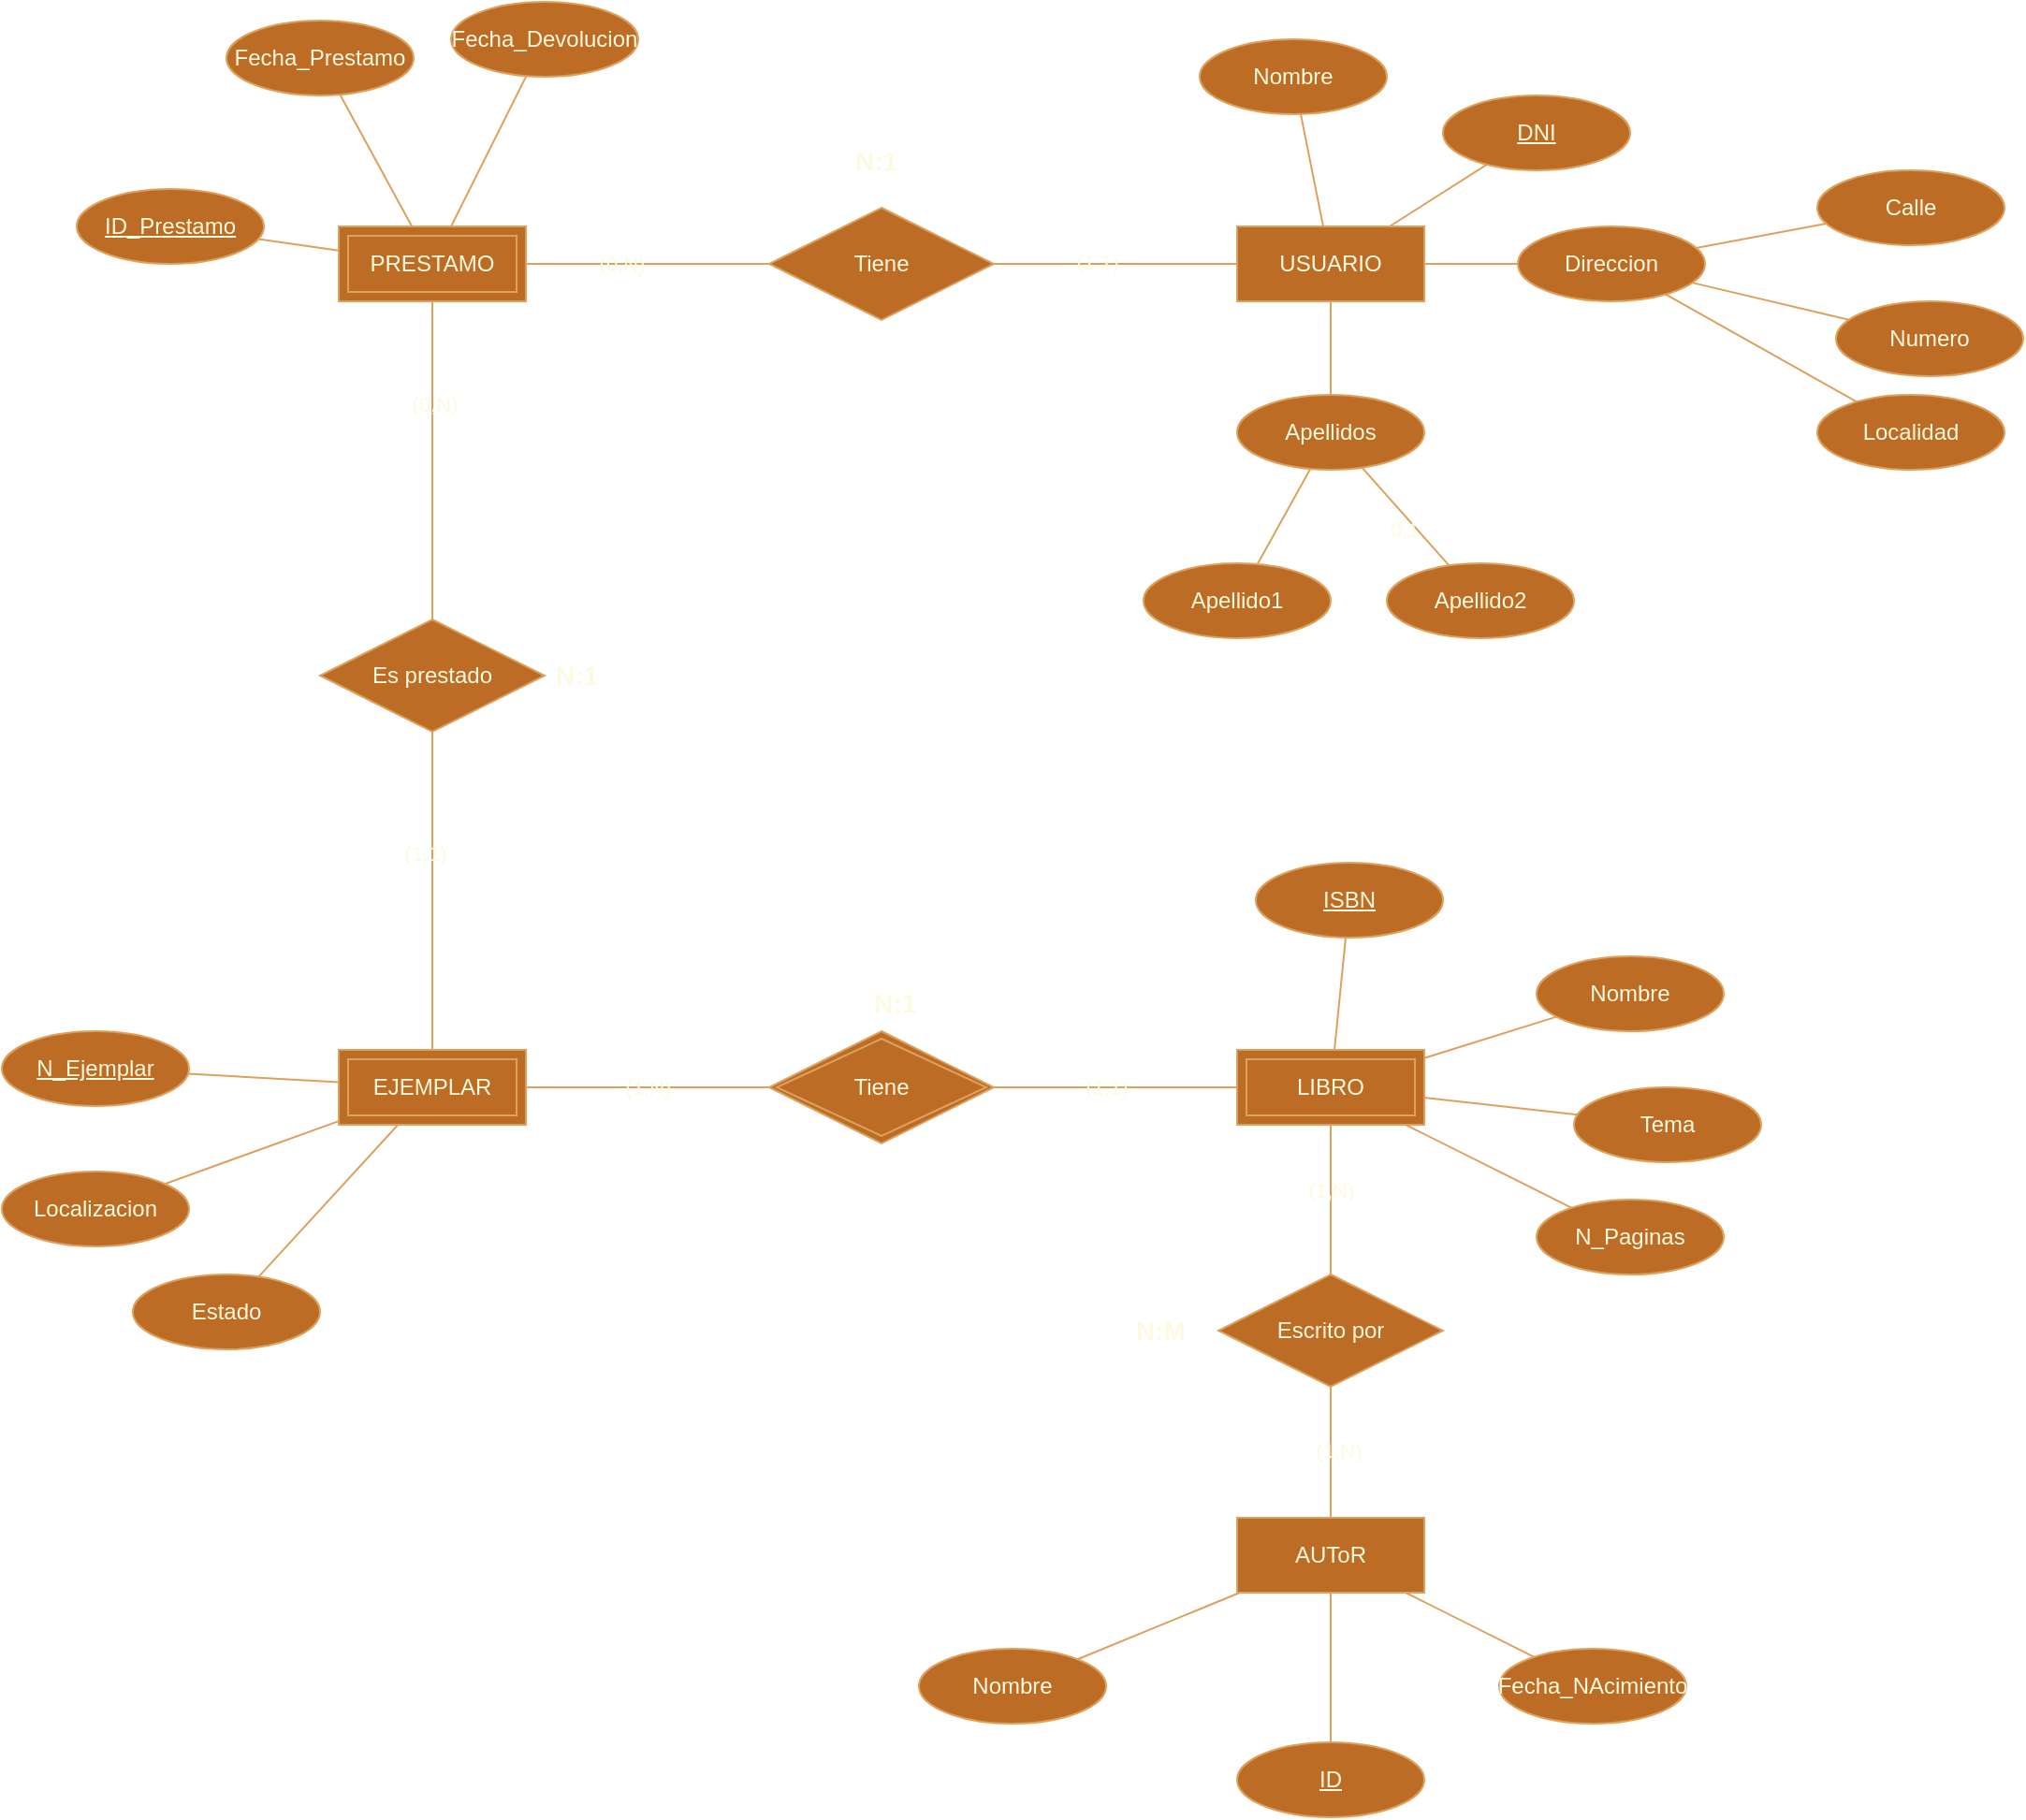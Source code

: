 <mxfile version="22.0.3" type="device">
  <diagram name="Página-1" id="vZMzywocrYJIDQ0ME9SF">
    <mxGraphModel dx="2261" dy="2013" grid="1" gridSize="10" guides="1" tooltips="1" connect="1" arrows="1" fold="1" page="1" pageScale="1" pageWidth="827" pageHeight="1169" math="0" shadow="0">
      <root>
        <mxCell id="0" />
        <mxCell id="1" parent="0" />
        <mxCell id="sW_4IXktvVTlT9xKJDiE-50" style="rounded=0;orthogonalLoop=1;jettySize=auto;html=1;endArrow=none;endFill=0;labelBackgroundColor=none;strokeColor=#DDA15E;fontColor=default;" edge="1" parent="1" source="sW_4IXktvVTlT9xKJDiE-1" target="sW_4IXktvVTlT9xKJDiE-12">
          <mxGeometry relative="1" as="geometry" />
        </mxCell>
        <mxCell id="sW_4IXktvVTlT9xKJDiE-51" style="rounded=0;orthogonalLoop=1;jettySize=auto;html=1;endArrow=none;endFill=0;labelBackgroundColor=none;strokeColor=#DDA15E;fontColor=default;" edge="1" parent="1" source="sW_4IXktvVTlT9xKJDiE-1" target="sW_4IXktvVTlT9xKJDiE-10">
          <mxGeometry relative="1" as="geometry" />
        </mxCell>
        <mxCell id="sW_4IXktvVTlT9xKJDiE-52" style="rounded=0;orthogonalLoop=1;jettySize=auto;html=1;endArrow=none;endFill=0;labelBackgroundColor=none;strokeColor=#DDA15E;fontColor=default;" edge="1" parent="1" source="sW_4IXktvVTlT9xKJDiE-1" target="sW_4IXktvVTlT9xKJDiE-11">
          <mxGeometry relative="1" as="geometry" />
        </mxCell>
        <mxCell id="sW_4IXktvVTlT9xKJDiE-53" style="edgeStyle=orthogonalEdgeStyle;rounded=0;orthogonalLoop=1;jettySize=auto;html=1;endArrow=none;endFill=0;labelBackgroundColor=none;strokeColor=#DDA15E;fontColor=default;" edge="1" parent="1" source="sW_4IXktvVTlT9xKJDiE-1" target="sW_4IXktvVTlT9xKJDiE-6">
          <mxGeometry relative="1" as="geometry" />
        </mxCell>
        <mxCell id="sW_4IXktvVTlT9xKJDiE-66" value="(0,N)" style="edgeLabel;html=1;align=center;verticalAlign=middle;resizable=0;points=[];labelBackgroundColor=none;fontColor=#FEFAE0;" vertex="1" connectable="0" parent="sW_4IXktvVTlT9xKJDiE-53">
          <mxGeometry x="-0.215" relative="1" as="geometry">
            <mxPoint as="offset" />
          </mxGeometry>
        </mxCell>
        <mxCell id="sW_4IXktvVTlT9xKJDiE-1" value="PRESTAMO" style="shape=ext;margin=3;double=1;whiteSpace=wrap;html=1;align=center;labelBackgroundColor=none;fillColor=#BC6C25;strokeColor=#DDA15E;fontColor=#FEFAE0;" vertex="1" parent="1">
          <mxGeometry x="80" y="80" width="100" height="40" as="geometry" />
        </mxCell>
        <mxCell id="sW_4IXktvVTlT9xKJDiE-45" style="rounded=0;orthogonalLoop=1;jettySize=auto;html=1;endArrow=none;endFill=0;labelBackgroundColor=none;strokeColor=#DDA15E;fontColor=default;" edge="1" parent="1" source="sW_4IXktvVTlT9xKJDiE-2" target="sW_4IXktvVTlT9xKJDiE-22">
          <mxGeometry relative="1" as="geometry" />
        </mxCell>
        <mxCell id="sW_4IXktvVTlT9xKJDiE-46" style="rounded=0;orthogonalLoop=1;jettySize=auto;html=1;endArrow=none;endFill=0;labelBackgroundColor=none;strokeColor=#DDA15E;fontColor=default;" edge="1" parent="1" source="sW_4IXktvVTlT9xKJDiE-2" target="sW_4IXktvVTlT9xKJDiE-23">
          <mxGeometry relative="1" as="geometry" />
        </mxCell>
        <mxCell id="sW_4IXktvVTlT9xKJDiE-47" style="rounded=0;orthogonalLoop=1;jettySize=auto;html=1;endArrow=none;endFill=0;labelBackgroundColor=none;strokeColor=#DDA15E;fontColor=default;" edge="1" parent="1" source="sW_4IXktvVTlT9xKJDiE-2" target="sW_4IXktvVTlT9xKJDiE-25">
          <mxGeometry relative="1" as="geometry" />
        </mxCell>
        <mxCell id="sW_4IXktvVTlT9xKJDiE-48" style="edgeStyle=orthogonalEdgeStyle;rounded=0;orthogonalLoop=1;jettySize=auto;html=1;endArrow=none;endFill=0;labelBackgroundColor=none;strokeColor=#DDA15E;fontColor=default;" edge="1" parent="1" source="sW_4IXktvVTlT9xKJDiE-2" target="sW_4IXktvVTlT9xKJDiE-7">
          <mxGeometry relative="1" as="geometry" />
        </mxCell>
        <mxCell id="sW_4IXktvVTlT9xKJDiE-68" value="(1,1)" style="edgeLabel;html=1;align=center;verticalAlign=middle;resizable=0;points=[];labelBackgroundColor=none;fontColor=#FEFAE0;" vertex="1" connectable="0" parent="sW_4IXktvVTlT9xKJDiE-48">
          <mxGeometry x="0.235" y="4" relative="1" as="geometry">
            <mxPoint as="offset" />
          </mxGeometry>
        </mxCell>
        <mxCell id="sW_4IXktvVTlT9xKJDiE-2" value="EJEMPLAR" style="shape=ext;margin=3;double=1;whiteSpace=wrap;html=1;align=center;labelBackgroundColor=none;fillColor=#BC6C25;strokeColor=#DDA15E;fontColor=#FEFAE0;" vertex="1" parent="1">
          <mxGeometry x="80" y="520" width="100" height="40" as="geometry" />
        </mxCell>
        <mxCell id="sW_4IXktvVTlT9xKJDiE-43" style="edgeStyle=orthogonalEdgeStyle;rounded=0;orthogonalLoop=1;jettySize=auto;html=1;endArrow=none;endFill=0;labelBackgroundColor=none;strokeColor=#DDA15E;fontColor=default;" edge="1" parent="1" source="sW_4IXktvVTlT9xKJDiE-3" target="sW_4IXktvVTlT9xKJDiE-9">
          <mxGeometry relative="1" as="geometry" />
        </mxCell>
        <mxCell id="sW_4IXktvVTlT9xKJDiE-70" value="(1,1)" style="edgeLabel;html=1;align=center;verticalAlign=middle;resizable=0;points=[];labelBackgroundColor=none;fontColor=#FEFAE0;" vertex="1" connectable="0" parent="sW_4IXktvVTlT9xKJDiE-43">
          <mxGeometry x="0.077" relative="1" as="geometry">
            <mxPoint as="offset" />
          </mxGeometry>
        </mxCell>
        <mxCell id="sW_4IXktvVTlT9xKJDiE-3" value="LIBRO" style="shape=ext;margin=3;double=1;whiteSpace=wrap;html=1;align=center;labelBackgroundColor=none;fillColor=#BC6C25;strokeColor=#DDA15E;fontColor=#FEFAE0;" vertex="1" parent="1">
          <mxGeometry x="560" y="520" width="100" height="40" as="geometry" />
        </mxCell>
        <mxCell id="sW_4IXktvVTlT9xKJDiE-55" style="rounded=0;orthogonalLoop=1;jettySize=auto;html=1;endArrow=none;endFill=0;labelBackgroundColor=none;strokeColor=#DDA15E;fontColor=default;" edge="1" parent="1" source="sW_4IXktvVTlT9xKJDiE-4" target="sW_4IXktvVTlT9xKJDiE-13">
          <mxGeometry relative="1" as="geometry" />
        </mxCell>
        <mxCell id="sW_4IXktvVTlT9xKJDiE-56" style="rounded=0;orthogonalLoop=1;jettySize=auto;html=1;endArrow=none;endFill=0;labelBackgroundColor=none;strokeColor=#DDA15E;fontColor=default;" edge="1" parent="1" source="sW_4IXktvVTlT9xKJDiE-4" target="sW_4IXktvVTlT9xKJDiE-14">
          <mxGeometry relative="1" as="geometry" />
        </mxCell>
        <mxCell id="sW_4IXktvVTlT9xKJDiE-57" style="edgeStyle=orthogonalEdgeStyle;rounded=0;orthogonalLoop=1;jettySize=auto;html=1;endArrow=none;endFill=0;labelBackgroundColor=none;strokeColor=#DDA15E;fontColor=default;" edge="1" parent="1" source="sW_4IXktvVTlT9xKJDiE-4" target="sW_4IXktvVTlT9xKJDiE-15">
          <mxGeometry relative="1" as="geometry" />
        </mxCell>
        <mxCell id="sW_4IXktvVTlT9xKJDiE-61" style="rounded=0;orthogonalLoop=1;jettySize=auto;html=1;endArrow=none;endFill=0;labelBackgroundColor=none;strokeColor=#DDA15E;fontColor=default;" edge="1" parent="1" source="sW_4IXktvVTlT9xKJDiE-4" target="sW_4IXktvVTlT9xKJDiE-19">
          <mxGeometry relative="1" as="geometry" />
        </mxCell>
        <mxCell id="sW_4IXktvVTlT9xKJDiE-4" value="USUARIO" style="whiteSpace=wrap;html=1;align=center;labelBackgroundColor=none;fillColor=#BC6C25;strokeColor=#DDA15E;fontColor=#FEFAE0;" vertex="1" parent="1">
          <mxGeometry x="560" y="80" width="100" height="40" as="geometry" />
        </mxCell>
        <mxCell id="sW_4IXktvVTlT9xKJDiE-5" value="AUToR" style="whiteSpace=wrap;html=1;align=center;labelBackgroundColor=none;fillColor=#BC6C25;strokeColor=#DDA15E;fontColor=#FEFAE0;" vertex="1" parent="1">
          <mxGeometry x="560" y="770" width="100" height="40" as="geometry" />
        </mxCell>
        <mxCell id="sW_4IXktvVTlT9xKJDiE-54" style="edgeStyle=orthogonalEdgeStyle;rounded=0;orthogonalLoop=1;jettySize=auto;html=1;endArrow=none;endFill=0;labelBackgroundColor=none;strokeColor=#DDA15E;fontColor=default;" edge="1" parent="1" source="sW_4IXktvVTlT9xKJDiE-6" target="sW_4IXktvVTlT9xKJDiE-4">
          <mxGeometry relative="1" as="geometry" />
        </mxCell>
        <mxCell id="sW_4IXktvVTlT9xKJDiE-65" value="(1,1)" style="edgeLabel;html=1;align=center;verticalAlign=middle;resizable=0;points=[];labelBackgroundColor=none;fontColor=#FEFAE0;" vertex="1" connectable="0" parent="sW_4IXktvVTlT9xKJDiE-54">
          <mxGeometry x="-0.154" y="1" relative="1" as="geometry">
            <mxPoint as="offset" />
          </mxGeometry>
        </mxCell>
        <mxCell id="sW_4IXktvVTlT9xKJDiE-6" value="Tiene" style="shape=rhombus;perimeter=rhombusPerimeter;whiteSpace=wrap;html=1;align=center;labelBackgroundColor=none;fillColor=#BC6C25;strokeColor=#DDA15E;fontColor=#FEFAE0;" vertex="1" parent="1">
          <mxGeometry x="310" y="70" width="120" height="60" as="geometry" />
        </mxCell>
        <mxCell id="sW_4IXktvVTlT9xKJDiE-49" style="edgeStyle=orthogonalEdgeStyle;rounded=0;orthogonalLoop=1;jettySize=auto;html=1;endArrow=none;endFill=0;labelBackgroundColor=none;strokeColor=#DDA15E;fontColor=default;" edge="1" parent="1" source="sW_4IXktvVTlT9xKJDiE-7" target="sW_4IXktvVTlT9xKJDiE-1">
          <mxGeometry relative="1" as="geometry" />
        </mxCell>
        <mxCell id="sW_4IXktvVTlT9xKJDiE-67" value="(0,N)" style="edgeLabel;html=1;align=center;verticalAlign=middle;resizable=0;points=[];labelBackgroundColor=none;fontColor=#FEFAE0;" vertex="1" connectable="0" parent="sW_4IXktvVTlT9xKJDiE-49">
          <mxGeometry x="0.353" y="-1" relative="1" as="geometry">
            <mxPoint as="offset" />
          </mxGeometry>
        </mxCell>
        <mxCell id="sW_4IXktvVTlT9xKJDiE-7" value="Es prestado" style="shape=rhombus;perimeter=rhombusPerimeter;whiteSpace=wrap;html=1;align=center;labelBackgroundColor=none;fillColor=#BC6C25;strokeColor=#DDA15E;fontColor=#FEFAE0;" vertex="1" parent="1">
          <mxGeometry x="70" y="290" width="120" height="60" as="geometry" />
        </mxCell>
        <mxCell id="sW_4IXktvVTlT9xKJDiE-8" value="Escrito por" style="shape=rhombus;perimeter=rhombusPerimeter;whiteSpace=wrap;html=1;align=center;labelBackgroundColor=none;fillColor=#BC6C25;strokeColor=#DDA15E;fontColor=#FEFAE0;" vertex="1" parent="1">
          <mxGeometry x="550" y="640" width="120" height="60" as="geometry" />
        </mxCell>
        <mxCell id="sW_4IXktvVTlT9xKJDiE-44" style="edgeStyle=orthogonalEdgeStyle;rounded=0;orthogonalLoop=1;jettySize=auto;html=1;endArrow=none;endFill=0;labelBackgroundColor=none;strokeColor=#DDA15E;fontColor=default;" edge="1" parent="1" source="sW_4IXktvVTlT9xKJDiE-9" target="sW_4IXktvVTlT9xKJDiE-2">
          <mxGeometry relative="1" as="geometry" />
        </mxCell>
        <mxCell id="sW_4IXktvVTlT9xKJDiE-69" value="(1,N)" style="edgeLabel;html=1;align=center;verticalAlign=middle;resizable=0;points=[];labelBackgroundColor=none;fontColor=#FEFAE0;" vertex="1" connectable="0" parent="sW_4IXktvVTlT9xKJDiE-44">
          <mxGeometry relative="1" as="geometry">
            <mxPoint as="offset" />
          </mxGeometry>
        </mxCell>
        <mxCell id="sW_4IXktvVTlT9xKJDiE-9" value="Tiene" style="shape=rhombus;double=1;perimeter=rhombusPerimeter;whiteSpace=wrap;html=1;align=center;labelBackgroundColor=none;fillColor=#BC6C25;strokeColor=#DDA15E;fontColor=#FEFAE0;" vertex="1" parent="1">
          <mxGeometry x="310" y="510" width="120" height="60" as="geometry" />
        </mxCell>
        <mxCell id="sW_4IXktvVTlT9xKJDiE-10" value="Fecha_Prestamo" style="ellipse;whiteSpace=wrap;html=1;align=center;labelBackgroundColor=none;fillColor=#BC6C25;strokeColor=#DDA15E;fontColor=#FEFAE0;" vertex="1" parent="1">
          <mxGeometry x="20" y="-30" width="100" height="40" as="geometry" />
        </mxCell>
        <mxCell id="sW_4IXktvVTlT9xKJDiE-11" value="Fecha_Devolucion" style="ellipse;whiteSpace=wrap;html=1;align=center;labelBackgroundColor=none;fillColor=#BC6C25;strokeColor=#DDA15E;fontColor=#FEFAE0;" vertex="1" parent="1">
          <mxGeometry x="140" y="-40" width="100" height="40" as="geometry" />
        </mxCell>
        <mxCell id="sW_4IXktvVTlT9xKJDiE-12" value="ID_Prestamo" style="ellipse;whiteSpace=wrap;html=1;align=center;fontStyle=4;labelBackgroundColor=none;fillColor=#BC6C25;strokeColor=#DDA15E;fontColor=#FEFAE0;" vertex="1" parent="1">
          <mxGeometry x="-60" y="60" width="100" height="40" as="geometry" />
        </mxCell>
        <mxCell id="sW_4IXktvVTlT9xKJDiE-13" value="Nombre" style="ellipse;whiteSpace=wrap;html=1;align=center;labelBackgroundColor=none;fillColor=#BC6C25;strokeColor=#DDA15E;fontColor=#FEFAE0;" vertex="1" parent="1">
          <mxGeometry x="540" y="-20" width="100" height="40" as="geometry" />
        </mxCell>
        <mxCell id="sW_4IXktvVTlT9xKJDiE-14" value="DNI" style="ellipse;whiteSpace=wrap;html=1;align=center;fontStyle=4;labelBackgroundColor=none;fillColor=#BC6C25;strokeColor=#DDA15E;fontColor=#FEFAE0;" vertex="1" parent="1">
          <mxGeometry x="670" y="10" width="100" height="40" as="geometry" />
        </mxCell>
        <mxCell id="sW_4IXktvVTlT9xKJDiE-58" style="rounded=0;orthogonalLoop=1;jettySize=auto;html=1;endArrow=none;endFill=0;labelBackgroundColor=none;strokeColor=#DDA15E;fontColor=default;" edge="1" parent="1" source="sW_4IXktvVTlT9xKJDiE-15" target="sW_4IXktvVTlT9xKJDiE-16">
          <mxGeometry relative="1" as="geometry" />
        </mxCell>
        <mxCell id="sW_4IXktvVTlT9xKJDiE-59" style="rounded=0;orthogonalLoop=1;jettySize=auto;html=1;endArrow=none;endFill=0;labelBackgroundColor=none;strokeColor=#DDA15E;fontColor=default;" edge="1" parent="1" source="sW_4IXktvVTlT9xKJDiE-15" target="sW_4IXktvVTlT9xKJDiE-17">
          <mxGeometry relative="1" as="geometry" />
        </mxCell>
        <mxCell id="sW_4IXktvVTlT9xKJDiE-60" style="rounded=0;orthogonalLoop=1;jettySize=auto;html=1;endArrow=none;endFill=0;labelBackgroundColor=none;strokeColor=#DDA15E;fontColor=default;" edge="1" parent="1" source="sW_4IXktvVTlT9xKJDiE-15" target="sW_4IXktvVTlT9xKJDiE-18">
          <mxGeometry relative="1" as="geometry" />
        </mxCell>
        <mxCell id="sW_4IXktvVTlT9xKJDiE-15" value="Direccion" style="ellipse;whiteSpace=wrap;html=1;align=center;labelBackgroundColor=none;fillColor=#BC6C25;strokeColor=#DDA15E;fontColor=#FEFAE0;" vertex="1" parent="1">
          <mxGeometry x="710" y="80" width="100" height="40" as="geometry" />
        </mxCell>
        <mxCell id="sW_4IXktvVTlT9xKJDiE-16" value="Calle" style="ellipse;whiteSpace=wrap;html=1;align=center;labelBackgroundColor=none;fillColor=#BC6C25;strokeColor=#DDA15E;fontColor=#FEFAE0;" vertex="1" parent="1">
          <mxGeometry x="870" y="50" width="100" height="40" as="geometry" />
        </mxCell>
        <mxCell id="sW_4IXktvVTlT9xKJDiE-17" value="Numero" style="ellipse;whiteSpace=wrap;html=1;align=center;labelBackgroundColor=none;fillColor=#BC6C25;strokeColor=#DDA15E;fontColor=#FEFAE0;" vertex="1" parent="1">
          <mxGeometry x="880" y="120" width="100" height="40" as="geometry" />
        </mxCell>
        <mxCell id="sW_4IXktvVTlT9xKJDiE-18" value="Localidad" style="ellipse;whiteSpace=wrap;html=1;align=center;labelBackgroundColor=none;fillColor=#BC6C25;strokeColor=#DDA15E;fontColor=#FEFAE0;" vertex="1" parent="1">
          <mxGeometry x="870" y="170" width="100" height="40" as="geometry" />
        </mxCell>
        <mxCell id="sW_4IXktvVTlT9xKJDiE-62" style="rounded=0;orthogonalLoop=1;jettySize=auto;html=1;endArrow=none;endFill=0;labelBackgroundColor=none;strokeColor=#DDA15E;fontColor=default;" edge="1" parent="1" source="sW_4IXktvVTlT9xKJDiE-19" target="sW_4IXktvVTlT9xKJDiE-20">
          <mxGeometry relative="1" as="geometry" />
        </mxCell>
        <mxCell id="sW_4IXktvVTlT9xKJDiE-63" style="rounded=0;orthogonalLoop=1;jettySize=auto;html=1;endArrow=none;endFill=0;labelBackgroundColor=none;strokeColor=#DDA15E;fontColor=default;" edge="1" parent="1" source="sW_4IXktvVTlT9xKJDiE-19" target="sW_4IXktvVTlT9xKJDiE-21">
          <mxGeometry relative="1" as="geometry" />
        </mxCell>
        <mxCell id="sW_4IXktvVTlT9xKJDiE-64" value="0,1" style="edgeLabel;html=1;align=center;verticalAlign=middle;resizable=0;points=[];labelBackgroundColor=none;fontColor=#FEFAE0;" vertex="1" connectable="0" parent="sW_4IXktvVTlT9xKJDiE-63">
          <mxGeometry x="0.109" y="-5" relative="1" as="geometry">
            <mxPoint as="offset" />
          </mxGeometry>
        </mxCell>
        <mxCell id="sW_4IXktvVTlT9xKJDiE-19" value="Apellidos" style="ellipse;whiteSpace=wrap;html=1;align=center;labelBackgroundColor=none;fillColor=#BC6C25;strokeColor=#DDA15E;fontColor=#FEFAE0;" vertex="1" parent="1">
          <mxGeometry x="560" y="170" width="100" height="40" as="geometry" />
        </mxCell>
        <mxCell id="sW_4IXktvVTlT9xKJDiE-20" value="Apellido1" style="ellipse;whiteSpace=wrap;html=1;align=center;labelBackgroundColor=none;fillColor=#BC6C25;strokeColor=#DDA15E;fontColor=#FEFAE0;" vertex="1" parent="1">
          <mxGeometry x="510" y="260" width="100" height="40" as="geometry" />
        </mxCell>
        <mxCell id="sW_4IXktvVTlT9xKJDiE-21" value="Apellido2" style="ellipse;whiteSpace=wrap;html=1;align=center;labelBackgroundColor=none;fillColor=#BC6C25;strokeColor=#DDA15E;fontColor=#FEFAE0;" vertex="1" parent="1">
          <mxGeometry x="640" y="260" width="100" height="40" as="geometry" />
        </mxCell>
        <mxCell id="sW_4IXktvVTlT9xKJDiE-22" value="N_Ejemplar" style="ellipse;whiteSpace=wrap;html=1;align=center;fontStyle=4;labelBackgroundColor=none;fillColor=#BC6C25;strokeColor=#DDA15E;fontColor=#FEFAE0;" vertex="1" parent="1">
          <mxGeometry x="-100" y="510" width="100" height="40" as="geometry" />
        </mxCell>
        <mxCell id="sW_4IXktvVTlT9xKJDiE-23" value="Localizacion" style="ellipse;whiteSpace=wrap;html=1;align=center;labelBackgroundColor=none;fillColor=#BC6C25;strokeColor=#DDA15E;fontColor=#FEFAE0;" vertex="1" parent="1">
          <mxGeometry x="-100" y="585" width="100" height="40" as="geometry" />
        </mxCell>
        <mxCell id="sW_4IXktvVTlT9xKJDiE-25" value="Estado" style="ellipse;whiteSpace=wrap;html=1;align=center;labelBackgroundColor=none;fillColor=#BC6C25;strokeColor=#DDA15E;fontColor=#FEFAE0;" vertex="1" parent="1">
          <mxGeometry x="-30" y="640" width="100" height="40" as="geometry" />
        </mxCell>
        <mxCell id="sW_4IXktvVTlT9xKJDiE-26" value="ISBN" style="ellipse;whiteSpace=wrap;html=1;align=center;fontStyle=4;labelBackgroundColor=none;fillColor=#BC6C25;strokeColor=#DDA15E;fontColor=#FEFAE0;" vertex="1" parent="1">
          <mxGeometry x="570" y="420" width="100" height="40" as="geometry" />
        </mxCell>
        <mxCell id="sW_4IXktvVTlT9xKJDiE-27" value="Nombre" style="ellipse;whiteSpace=wrap;html=1;align=center;labelBackgroundColor=none;fillColor=#BC6C25;strokeColor=#DDA15E;fontColor=#FEFAE0;" vertex="1" parent="1">
          <mxGeometry x="720" y="470" width="100" height="40" as="geometry" />
        </mxCell>
        <mxCell id="sW_4IXktvVTlT9xKJDiE-28" value="Tema" style="ellipse;whiteSpace=wrap;html=1;align=center;labelBackgroundColor=none;fillColor=#BC6C25;strokeColor=#DDA15E;fontColor=#FEFAE0;" vertex="1" parent="1">
          <mxGeometry x="740" y="540" width="100" height="40" as="geometry" />
        </mxCell>
        <mxCell id="sW_4IXktvVTlT9xKJDiE-29" value="N_Paginas" style="ellipse;whiteSpace=wrap;html=1;align=center;labelBackgroundColor=none;fillColor=#BC6C25;strokeColor=#DDA15E;fontColor=#FEFAE0;" vertex="1" parent="1">
          <mxGeometry x="720" y="600" width="100" height="40" as="geometry" />
        </mxCell>
        <mxCell id="sW_4IXktvVTlT9xKJDiE-30" value="Nombre" style="ellipse;whiteSpace=wrap;html=1;align=center;labelBackgroundColor=none;fillColor=#BC6C25;strokeColor=#DDA15E;fontColor=#FEFAE0;" vertex="1" parent="1">
          <mxGeometry x="390" y="840" width="100" height="40" as="geometry" />
        </mxCell>
        <mxCell id="sW_4IXktvVTlT9xKJDiE-31" value="ID" style="ellipse;whiteSpace=wrap;html=1;align=center;fontStyle=4;labelBackgroundColor=none;fillColor=#BC6C25;strokeColor=#DDA15E;fontColor=#FEFAE0;" vertex="1" parent="1">
          <mxGeometry x="560" y="890" width="100" height="40" as="geometry" />
        </mxCell>
        <mxCell id="sW_4IXktvVTlT9xKJDiE-32" value="Fecha_NAcimiento" style="ellipse;whiteSpace=wrap;html=1;align=center;labelBackgroundColor=none;fillColor=#BC6C25;strokeColor=#DDA15E;fontColor=#FEFAE0;" vertex="1" parent="1">
          <mxGeometry x="700" y="840" width="100" height="40" as="geometry" />
        </mxCell>
        <mxCell id="sW_4IXktvVTlT9xKJDiE-33" value="" style="endArrow=none;html=1;rounded=0;labelBackgroundColor=none;strokeColor=#DDA15E;fontColor=default;" edge="1" parent="1" source="sW_4IXktvVTlT9xKJDiE-30" target="sW_4IXktvVTlT9xKJDiE-5">
          <mxGeometry relative="1" as="geometry">
            <mxPoint x="440" y="820" as="sourcePoint" />
            <mxPoint x="600" y="820" as="targetPoint" />
          </mxGeometry>
        </mxCell>
        <mxCell id="sW_4IXktvVTlT9xKJDiE-34" value="" style="endArrow=none;html=1;rounded=0;labelBackgroundColor=none;strokeColor=#DDA15E;fontColor=default;" edge="1" parent="1" source="sW_4IXktvVTlT9xKJDiE-31" target="sW_4IXktvVTlT9xKJDiE-5">
          <mxGeometry relative="1" as="geometry">
            <mxPoint x="485" y="856" as="sourcePoint" />
            <mxPoint x="571" y="820" as="targetPoint" />
          </mxGeometry>
        </mxCell>
        <mxCell id="sW_4IXktvVTlT9xKJDiE-35" value="" style="endArrow=none;html=1;rounded=0;labelBackgroundColor=none;strokeColor=#DDA15E;fontColor=default;" edge="1" parent="1" source="sW_4IXktvVTlT9xKJDiE-32" target="sW_4IXktvVTlT9xKJDiE-5">
          <mxGeometry relative="1" as="geometry">
            <mxPoint x="620" y="900" as="sourcePoint" />
            <mxPoint x="620" y="820" as="targetPoint" />
          </mxGeometry>
        </mxCell>
        <mxCell id="sW_4IXktvVTlT9xKJDiE-36" value="" style="endArrow=none;html=1;rounded=0;labelBackgroundColor=none;strokeColor=#DDA15E;fontColor=default;" edge="1" parent="1" source="sW_4IXktvVTlT9xKJDiE-8" target="sW_4IXktvVTlT9xKJDiE-5">
          <mxGeometry relative="1" as="geometry">
            <mxPoint x="729" y="854" as="sourcePoint" />
            <mxPoint x="660" y="820" as="targetPoint" />
          </mxGeometry>
        </mxCell>
        <mxCell id="sW_4IXktvVTlT9xKJDiE-72" value="(1,N)" style="edgeLabel;html=1;align=center;verticalAlign=middle;resizable=0;points=[];labelBackgroundColor=none;fontColor=#FEFAE0;" vertex="1" connectable="0" parent="sW_4IXktvVTlT9xKJDiE-36">
          <mxGeometry x="-0.029" y="4" relative="1" as="geometry">
            <mxPoint as="offset" />
          </mxGeometry>
        </mxCell>
        <mxCell id="sW_4IXktvVTlT9xKJDiE-37" value="" style="endArrow=none;html=1;rounded=0;labelBackgroundColor=none;strokeColor=#DDA15E;fontColor=default;" edge="1" parent="1" source="sW_4IXktvVTlT9xKJDiE-3" target="sW_4IXktvVTlT9xKJDiE-8">
          <mxGeometry relative="1" as="geometry">
            <mxPoint x="612" y="709" as="sourcePoint" />
            <mxPoint x="618" y="780" as="targetPoint" />
          </mxGeometry>
        </mxCell>
        <mxCell id="sW_4IXktvVTlT9xKJDiE-71" value="(1,N)" style="edgeLabel;html=1;align=center;verticalAlign=middle;resizable=0;points=[];labelBackgroundColor=none;fontColor=#FEFAE0;" vertex="1" connectable="0" parent="sW_4IXktvVTlT9xKJDiE-37">
          <mxGeometry x="-0.125" relative="1" as="geometry">
            <mxPoint as="offset" />
          </mxGeometry>
        </mxCell>
        <mxCell id="sW_4IXktvVTlT9xKJDiE-39" value="" style="endArrow=none;html=1;rounded=0;labelBackgroundColor=none;strokeColor=#DDA15E;fontColor=default;" edge="1" parent="1" source="sW_4IXktvVTlT9xKJDiE-3" target="sW_4IXktvVTlT9xKJDiE-26">
          <mxGeometry relative="1" as="geometry">
            <mxPoint x="620" y="570" as="sourcePoint" />
            <mxPoint x="620" y="650" as="targetPoint" />
          </mxGeometry>
        </mxCell>
        <mxCell id="sW_4IXktvVTlT9xKJDiE-40" value="" style="endArrow=none;html=1;rounded=0;labelBackgroundColor=none;strokeColor=#DDA15E;fontColor=default;" edge="1" parent="1" source="sW_4IXktvVTlT9xKJDiE-3" target="sW_4IXktvVTlT9xKJDiE-27">
          <mxGeometry relative="1" as="geometry">
            <mxPoint x="622" y="530" as="sourcePoint" />
            <mxPoint x="628" y="470" as="targetPoint" />
          </mxGeometry>
        </mxCell>
        <mxCell id="sW_4IXktvVTlT9xKJDiE-41" value="" style="endArrow=none;html=1;rounded=0;labelBackgroundColor=none;strokeColor=#DDA15E;fontColor=default;" edge="1" parent="1" source="sW_4IXktvVTlT9xKJDiE-3" target="sW_4IXktvVTlT9xKJDiE-28">
          <mxGeometry relative="1" as="geometry">
            <mxPoint x="670" y="534" as="sourcePoint" />
            <mxPoint x="741" y="512" as="targetPoint" />
          </mxGeometry>
        </mxCell>
        <mxCell id="sW_4IXktvVTlT9xKJDiE-42" value="" style="endArrow=none;html=1;rounded=0;labelBackgroundColor=none;strokeColor=#DDA15E;fontColor=default;" edge="1" parent="1" source="sW_4IXktvVTlT9xKJDiE-3" target="sW_4IXktvVTlT9xKJDiE-29">
          <mxGeometry relative="1" as="geometry">
            <mxPoint x="670" y="556" as="sourcePoint" />
            <mxPoint x="752" y="565" as="targetPoint" />
          </mxGeometry>
        </mxCell>
        <mxCell id="sW_4IXktvVTlT9xKJDiE-73" value="&lt;font style=&quot;font-size: 14px;&quot;&gt;&lt;b&gt;N:M&lt;/b&gt;&lt;/font&gt;" style="text;strokeColor=none;fillColor=none;spacingLeft=4;spacingRight=4;overflow=hidden;rotatable=0;points=[[0,0.5],[1,0.5]];portConstraint=eastwest;fontSize=12;whiteSpace=wrap;html=1;labelBackgroundColor=none;fontColor=#FEFAE0;" vertex="1" parent="1">
          <mxGeometry x="500" y="655" width="40" height="30" as="geometry" />
        </mxCell>
        <mxCell id="sW_4IXktvVTlT9xKJDiE-74" value="&lt;font style=&quot;font-size: 14px;&quot;&gt;&lt;b&gt;N:1&lt;/b&gt;&lt;/font&gt;" style="text;strokeColor=none;fillColor=none;spacingLeft=4;spacingRight=4;overflow=hidden;rotatable=0;points=[[0,0.5],[1,0.5]];portConstraint=eastwest;fontSize=12;whiteSpace=wrap;html=1;labelBackgroundColor=none;fontColor=#FEFAE0;" vertex="1" parent="1">
          <mxGeometry x="360" y="480" width="40" height="30" as="geometry" />
        </mxCell>
        <mxCell id="sW_4IXktvVTlT9xKJDiE-75" value="&lt;font style=&quot;font-size: 14px;&quot;&gt;&lt;b&gt;N:1&lt;/b&gt;&lt;/font&gt;" style="text;strokeColor=none;fillColor=none;spacingLeft=4;spacingRight=4;overflow=hidden;rotatable=0;points=[[0,0.5],[1,0.5]];portConstraint=eastwest;fontSize=12;whiteSpace=wrap;html=1;labelBackgroundColor=none;fontColor=#FEFAE0;" vertex="1" parent="1">
          <mxGeometry x="190" y="305" width="40" height="30" as="geometry" />
        </mxCell>
        <mxCell id="sW_4IXktvVTlT9xKJDiE-76" value="&lt;font style=&quot;font-size: 14px;&quot;&gt;&lt;b&gt;N:1&lt;/b&gt;&lt;/font&gt;" style="text;strokeColor=none;fillColor=none;spacingLeft=4;spacingRight=4;overflow=hidden;rotatable=0;points=[[0,0.5],[1,0.5]];portConstraint=eastwest;fontSize=12;whiteSpace=wrap;html=1;labelBackgroundColor=none;fontColor=#FEFAE0;" vertex="1" parent="1">
          <mxGeometry x="350" y="30" width="40" height="30" as="geometry" />
        </mxCell>
      </root>
    </mxGraphModel>
  </diagram>
</mxfile>
